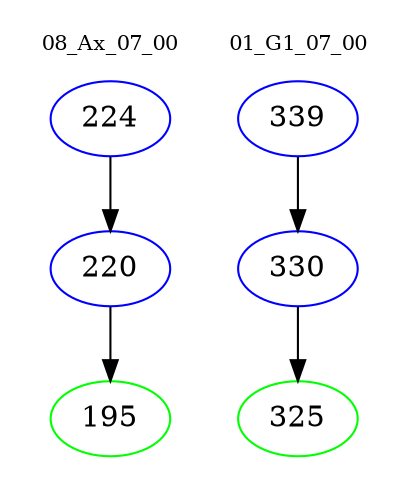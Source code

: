 digraph{
subgraph cluster_0 {
color = white
label = "08_Ax_07_00";
fontsize=10;
T0_224 [label="224", color="blue"]
T0_224 -> T0_220 [color="black"]
T0_220 [label="220", color="blue"]
T0_220 -> T0_195 [color="black"]
T0_195 [label="195", color="green"]
}
subgraph cluster_1 {
color = white
label = "01_G1_07_00";
fontsize=10;
T1_339 [label="339", color="blue"]
T1_339 -> T1_330 [color="black"]
T1_330 [label="330", color="blue"]
T1_330 -> T1_325 [color="black"]
T1_325 [label="325", color="green"]
}
}
